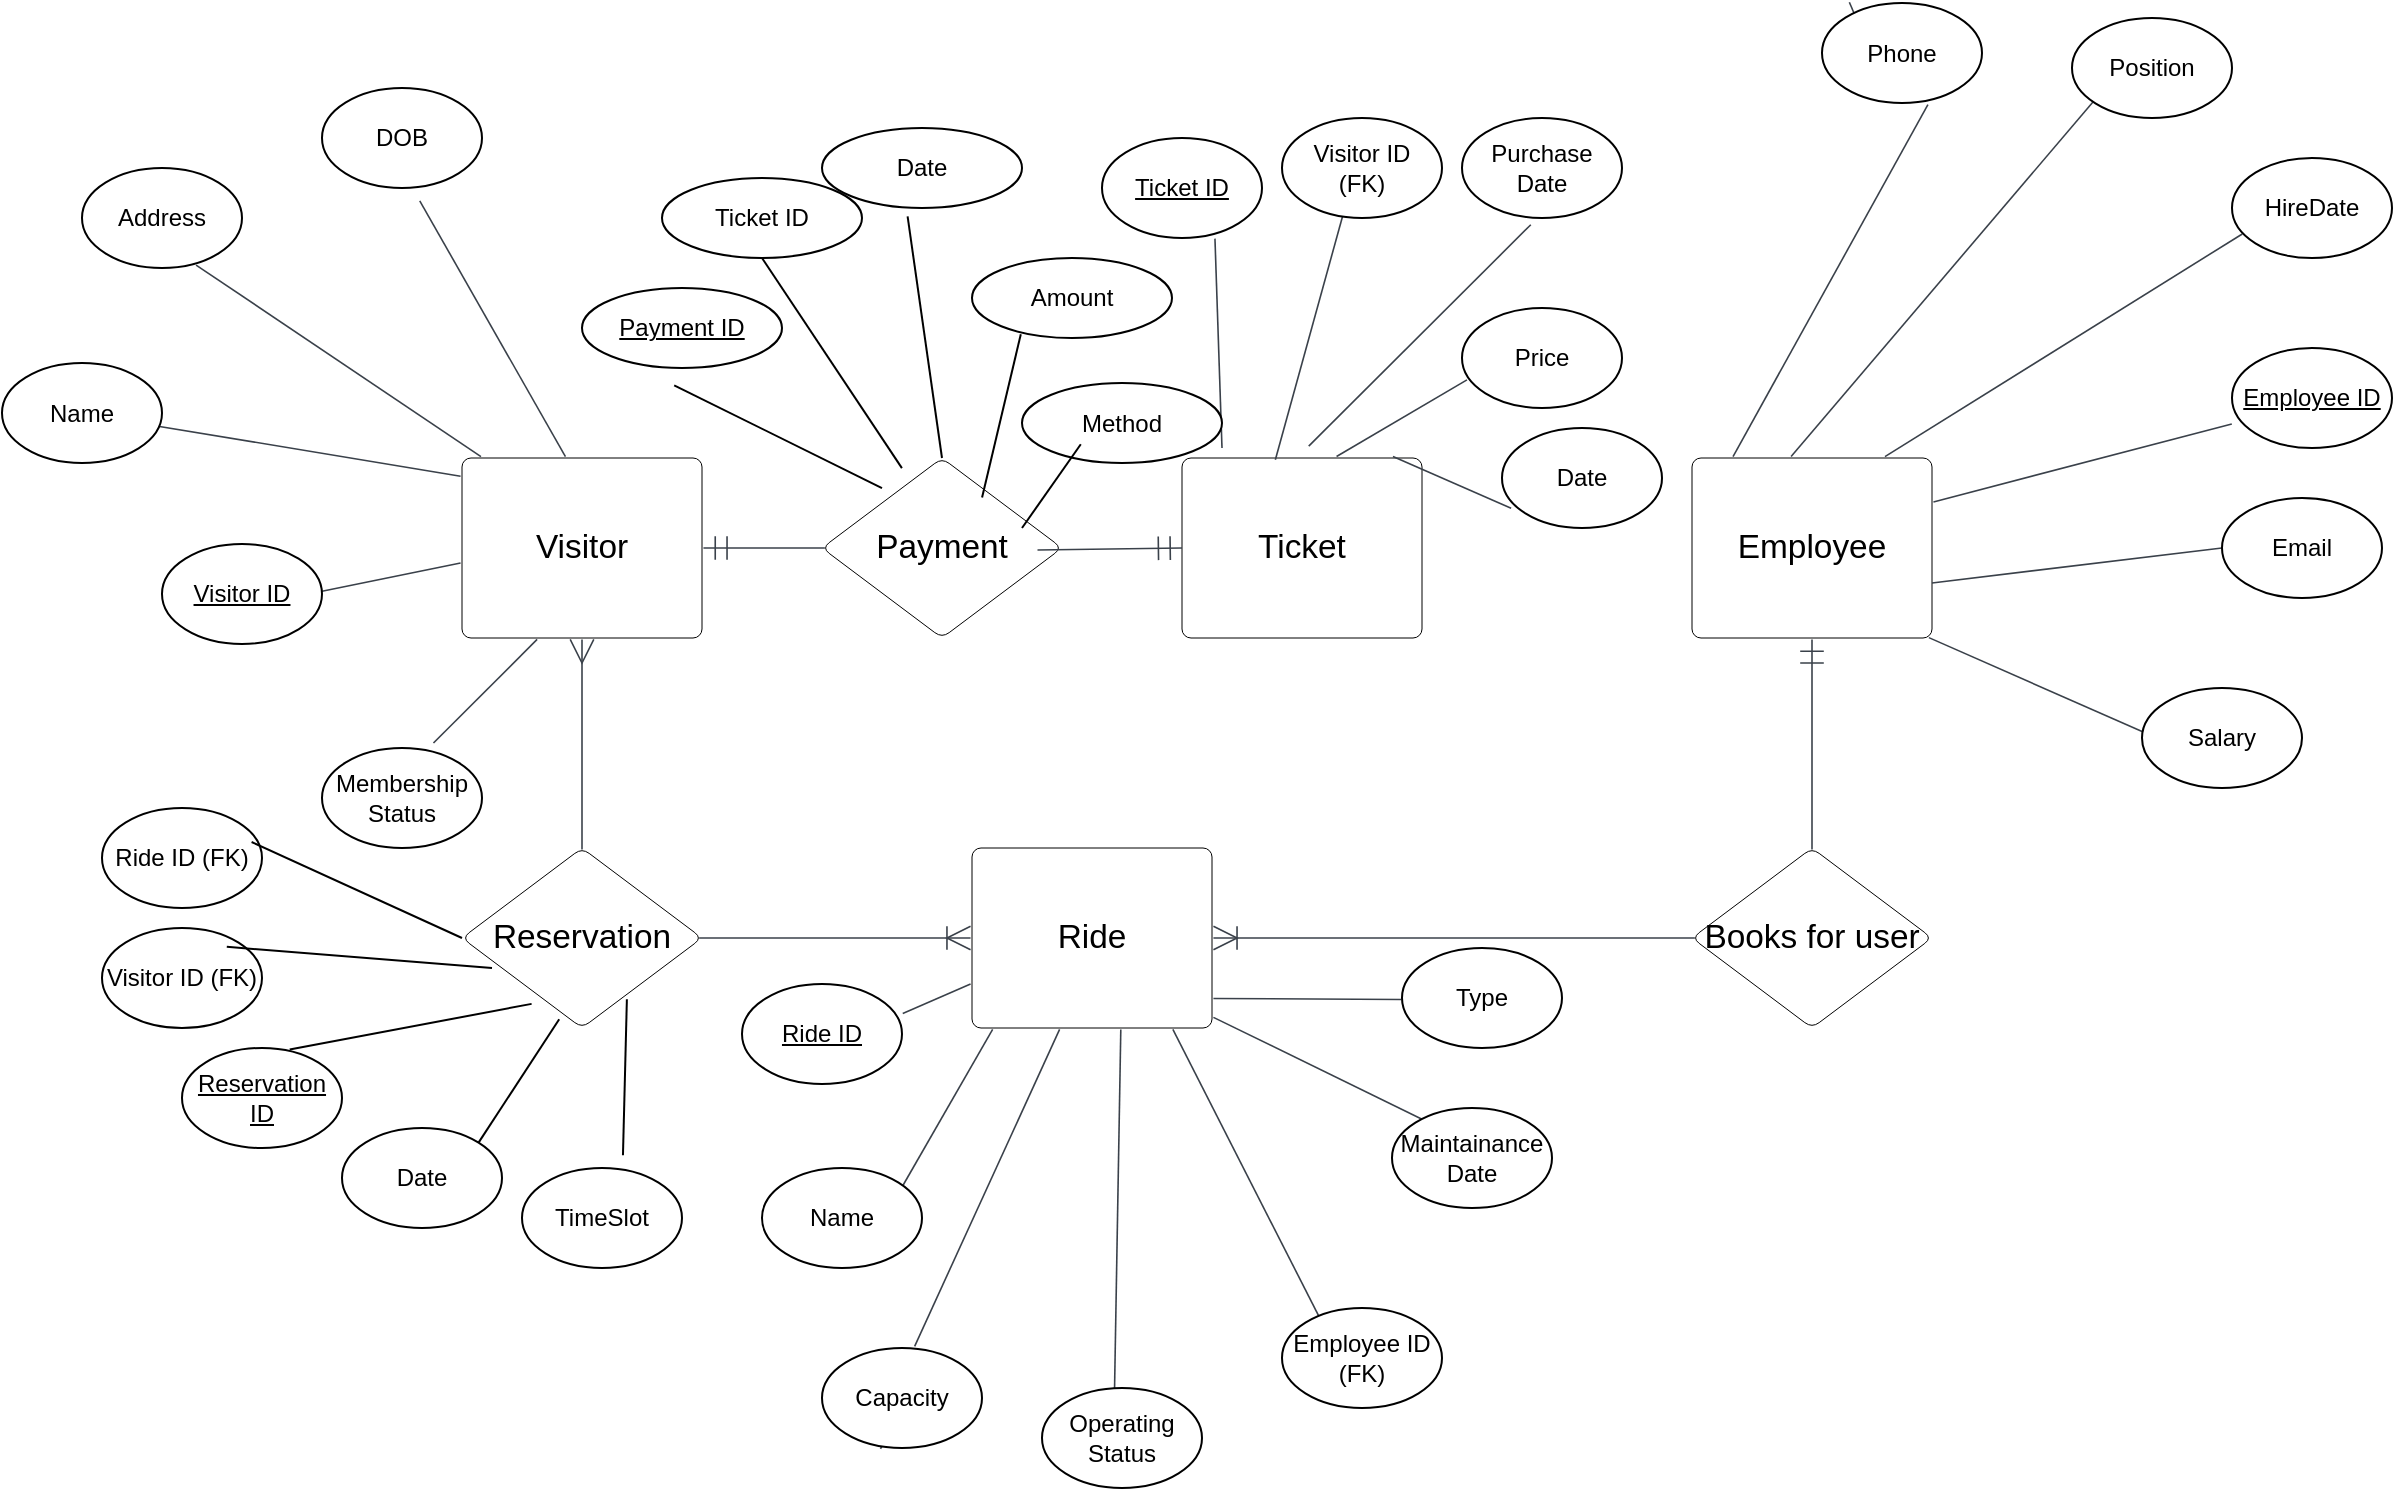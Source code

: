 <mxfile version="24.8.6">
  <diagram id="R2lEEEUBdFMjLlhIrx00" name="Page-1">
    <mxGraphModel dx="2453" dy="1914" grid="1" gridSize="10" guides="1" tooltips="1" connect="1" arrows="1" fold="1" page="1" pageScale="1" pageWidth="850" pageHeight="1100" math="0" shadow="0" extFonts="Permanent Marker^https://fonts.googleapis.com/css?family=Permanent+Marker">
      <root>
        <mxCell id="0" />
        <mxCell id="1" parent="0" />
        <mxCell id="6GGqU3dXFJzHlxn0q5FV-1" value="Visitor" style="html=1;overflow=block;blockSpacing=1;whiteSpace=wrap;fontSize=16.7;spacing=9;rounded=1;absoluteArcSize=1;arcSize=9;strokeWidth=NaN;lucidId=Zr_rTB5Azi~z;" parent="1" vertex="1">
          <mxGeometry x="150" y="135" width="120" height="90" as="geometry" />
        </mxCell>
        <mxCell id="6GGqU3dXFJzHlxn0q5FV-2" value="Ride" style="html=1;overflow=block;blockSpacing=1;whiteSpace=wrap;fontSize=16.7;spacing=9;rounded=1;absoluteArcSize=1;arcSize=9;strokeWidth=NaN;lucidId=6r_rwAvRgRoT;" parent="1" vertex="1">
          <mxGeometry x="405" y="330" width="120" height="90" as="geometry" />
        </mxCell>
        <mxCell id="6GGqU3dXFJzHlxn0q5FV-3" value="Employee" style="html=1;overflow=block;blockSpacing=1;whiteSpace=wrap;fontSize=16.7;spacing=9;rounded=1;absoluteArcSize=1;arcSize=9;strokeWidth=NaN;lucidId=_r_r2S968uU6;" parent="1" vertex="1">
          <mxGeometry x="765" y="135" width="120" height="90" as="geometry" />
        </mxCell>
        <mxCell id="6GGqU3dXFJzHlxn0q5FV-4" value="Reservation" style="html=1;overflow=block;blockSpacing=1;whiteSpace=wrap;rhombus;fontSize=16.7;spacing=3.8;rounded=1;absoluteArcSize=1;arcSize=9;strokeWidth=NaN;lucidId=Pt_rqPvOIAIU;" parent="1" vertex="1">
          <mxGeometry x="150" y="330" width="120" height="90" as="geometry" />
        </mxCell>
        <mxCell id="6GGqU3dXFJzHlxn0q5FV-5" value="" style="html=1;jettySize=18;whiteSpace=wrap;fontSize=13;strokeColor=#3a414a;strokeOpacity=100;strokeWidth=0.8;rounded=0;startArrow=ERmany;startSize=10;endArrow=none;exitX=0.5;exitY=1.008;exitPerimeter=0;entryX=0.5;entryY=0.008;entryPerimeter=0;lucidId=au_rsS3ZmvYo;" parent="1" source="6GGqU3dXFJzHlxn0q5FV-1" target="6GGqU3dXFJzHlxn0q5FV-4" edge="1">
          <mxGeometry width="100" height="100" relative="1" as="geometry">
            <Array as="points" />
          </mxGeometry>
        </mxCell>
        <mxCell id="6GGqU3dXFJzHlxn0q5FV-6" value="" style="html=1;jettySize=18;whiteSpace=wrap;fontSize=13;strokeColor=#3a414a;strokeOpacity=100;strokeWidth=0.8;rounded=0;startArrow=none;endArrow=ERoneToMany;endSize=10;exitX=0.988;exitY=0.5;exitPerimeter=0;entryX=-0.006;entryY=0.5;entryPerimeter=0;lucidId=Iu_rzW2fcO6C;" parent="1" source="6GGqU3dXFJzHlxn0q5FV-4" target="6GGqU3dXFJzHlxn0q5FV-2" edge="1">
          <mxGeometry width="100" height="100" relative="1" as="geometry">
            <Array as="points" />
          </mxGeometry>
        </mxCell>
        <mxCell id="6GGqU3dXFJzHlxn0q5FV-7" value="Ticket" style="html=1;overflow=block;blockSpacing=1;whiteSpace=wrap;fontSize=16.7;spacing=9;rounded=1;absoluteArcSize=1;arcSize=9;strokeWidth=NaN;lucidId=ov_rcAP~.GM6;" parent="1" vertex="1">
          <mxGeometry x="510" y="135" width="120" height="90" as="geometry" />
        </mxCell>
        <mxCell id="6GGqU3dXFJzHlxn0q5FV-8" value="Books for user" style="html=1;overflow=block;blockSpacing=1;whiteSpace=wrap;rhombus;fontSize=16.7;spacing=3.8;rounded=1;absoluteArcSize=1;arcSize=9;strokeWidth=NaN;lucidId=Az_rjL_np_06;" parent="1" vertex="1">
          <mxGeometry x="765" y="330" width="120" height="90" as="geometry" />
        </mxCell>
        <mxCell id="6GGqU3dXFJzHlxn0q5FV-9" value="Payment" style="html=1;overflow=block;blockSpacing=1;whiteSpace=wrap;rhombus;fontSize=16.7;spacing=3.8;rounded=1;absoluteArcSize=1;arcSize=9;strokeWidth=NaN;lucidId=BA_rFuHLmcku;" parent="1" vertex="1">
          <mxGeometry x="330" y="135" width="120" height="90" as="geometry" />
        </mxCell>
        <mxCell id="6GGqU3dXFJzHlxn0q5FV-10" value="" style="html=1;jettySize=18;whiteSpace=wrap;fontSize=13;strokeColor=#3a414a;strokeOpacity=100;strokeWidth=0.8;rounded=0;startArrow=ERmandOne;startSize=10;endArrow=none;exitX=1.006;exitY=0.5;exitPerimeter=0;entryX=0.012;entryY=0.5;entryPerimeter=0;lucidId=2A_rgJnYC._k;" parent="1" source="6GGqU3dXFJzHlxn0q5FV-1" target="6GGqU3dXFJzHlxn0q5FV-9" edge="1">
          <mxGeometry width="100" height="100" relative="1" as="geometry">
            <Array as="points" />
          </mxGeometry>
        </mxCell>
        <mxCell id="6GGqU3dXFJzHlxn0q5FV-12" value="" style="html=1;jettySize=18;whiteSpace=wrap;fontSize=13;strokeColor=#3a414a;strokeOpacity=100;strokeWidth=0.8;rounded=0;startArrow=ERmandOne;startSize=10;endArrow=none;exitX=0.5;exitY=1.008;exitPerimeter=0;entryX=0.5;entryY=0.008;entryPerimeter=0;lucidId=PC_r-J0fqlNd;" parent="1" source="6GGqU3dXFJzHlxn0q5FV-3" target="6GGqU3dXFJzHlxn0q5FV-8" edge="1">
          <mxGeometry width="100" height="100" relative="1" as="geometry">
            <Array as="points" />
          </mxGeometry>
        </mxCell>
        <mxCell id="6GGqU3dXFJzHlxn0q5FV-13" value="" style="html=1;jettySize=18;whiteSpace=wrap;fontSize=13;strokeColor=#3a414a;strokeOpacity=100;strokeWidth=0.8;rounded=0;startArrow=none;endArrow=ERoneToMany;endSize=10;exitX=0.012;exitY=0.5;exitPerimeter=0;entryX=1.006;entryY=0.5;entryPerimeter=0;lucidId=1C_r2BvHXzxq;" parent="1" source="6GGqU3dXFJzHlxn0q5FV-8" target="6GGqU3dXFJzHlxn0q5FV-2" edge="1">
          <mxGeometry width="100" height="100" relative="1" as="geometry">
            <Array as="points" />
          </mxGeometry>
        </mxCell>
        <mxCell id="6GGqU3dXFJzHlxn0q5FV-17" value="" style="html=1;jettySize=18;whiteSpace=wrap;fontSize=13;strokeColor=#3a414a;strokeOpacity=100;strokeWidth=0.8;rounded=0;startArrow=none;endArrow=none;exitX=0.079;exitY=-0.008;exitPerimeter=0;entryX=0.745;entryY=1.017;entryPerimeter=0;lucidId=3d.rb.IFeP5R;" parent="1" source="6GGqU3dXFJzHlxn0q5FV-1" edge="1">
          <mxGeometry width="100" height="100" relative="1" as="geometry">
            <Array as="points" />
            <mxPoint x="17.05" y="38.52" as="targetPoint" />
          </mxGeometry>
        </mxCell>
        <mxCell id="6GGqU3dXFJzHlxn0q5FV-19" value="" style="html=1;jettySize=18;whiteSpace=wrap;fontSize=13;strokeColor=#3a414a;strokeOpacity=100;strokeWidth=0.8;rounded=0;startArrow=none;endArrow=none;exitX=0.313;exitY=1.008;exitPerimeter=0;entryX=1.007;entryY=0.5;entryPerimeter=0;lucidId=Td.rS0GKDDkL;" parent="1" source="6GGqU3dXFJzHlxn0q5FV-1" edge="1">
          <mxGeometry width="100" height="100" relative="1" as="geometry">
            <Array as="points" />
            <mxPoint x="135.735" y="277.5" as="targetPoint" />
          </mxGeometry>
        </mxCell>
        <mxCell id="6GGqU3dXFJzHlxn0q5FV-20" value="" style="html=1;jettySize=18;whiteSpace=wrap;fontSize=13;strokeColor=#3a414a;strokeOpacity=100;strokeWidth=0.8;rounded=0;startArrow=none;endArrow=none;exitX=-0.006;exitY=0.583;exitPerimeter=0;entryX=1.007;entryY=0.5;entryPerimeter=0;lucidId=Xd.rJAeY6mkp;" parent="1" source="6GGqU3dXFJzHlxn0q5FV-1" edge="1">
          <mxGeometry width="100" height="100" relative="1" as="geometry">
            <Array as="points" />
            <mxPoint x="75.735" y="202.5" as="targetPoint" />
          </mxGeometry>
        </mxCell>
        <mxCell id="6GGqU3dXFJzHlxn0q5FV-21" value="" style="html=1;jettySize=18;whiteSpace=wrap;fontSize=13;strokeColor=#3a414a;strokeOpacity=100;strokeWidth=0.8;rounded=0;startArrow=none;endArrow=none;exitX=-0.006;exitY=0.101;exitPerimeter=0;lucidId=Zd.rgOMLWjml;entryX=0.956;entryY=0.627;entryDx=0;entryDy=0;entryPerimeter=0;" parent="1" source="6GGqU3dXFJzHlxn0q5FV-1" target="6GGqU3dXFJzHlxn0q5FV-63" edge="1">
          <mxGeometry width="100" height="100" relative="1" as="geometry">
            <Array as="points" />
            <mxPoint x="50" y="130" as="targetPoint" />
          </mxGeometry>
        </mxCell>
        <mxCell id="6GGqU3dXFJzHlxn0q5FV-22" value="" style="html=1;jettySize=18;whiteSpace=wrap;fontSize=13;strokeColor=#3a414a;strokeOpacity=100;strokeWidth=0.8;rounded=0;startArrow=none;endArrow=none;exitX=0.431;exitY=-0.008;exitPerimeter=0;entryX=0.611;entryY=1.129;entryPerimeter=0;lucidId=8d.rYF87XyQ6;entryDx=0;entryDy=0;" parent="1" source="6GGqU3dXFJzHlxn0q5FV-1" target="6GGqU3dXFJzHlxn0q5FV-66" edge="1">
          <mxGeometry width="100" height="100" relative="1" as="geometry">
            <Array as="points" />
            <mxPoint x="172.5" y="0.765" as="targetPoint" />
          </mxGeometry>
        </mxCell>
        <mxCell id="6GGqU3dXFJzHlxn0q5FV-30" value="" style="html=1;jettySize=18;whiteSpace=wrap;fontSize=13;strokeColor=#3a414a;strokeOpacity=100;strokeWidth=0.8;rounded=0;startArrow=none;endArrow=none;exitX=0.171;exitY=-0.008;exitPerimeter=0;entryX=0.662;entryY=1.017;entryPerimeter=0;lucidId=Kj.rZjBry1yk;" parent="1" source="6GGqU3dXFJzHlxn0q5FV-76" edge="1">
          <mxGeometry width="100" height="100" relative="1" as="geometry">
            <Array as="points" />
            <mxPoint x="864.51" y="-44.235" as="targetPoint" />
          </mxGeometry>
        </mxCell>
        <mxCell id="6GGqU3dXFJzHlxn0q5FV-31" value="" style="html=1;jettySize=18;whiteSpace=wrap;fontSize=13;strokeColor=#3a414a;strokeOpacity=100;strokeWidth=0.8;rounded=0;startArrow=none;endArrow=none;exitX=0.413;exitY=-0.008;exitPerimeter=0;entryX=0.348;entryY=1.017;entryPerimeter=0;lucidId=Oj.rBlYwO9wo;" parent="1" source="6GGqU3dXFJzHlxn0q5FV-3" edge="1">
          <mxGeometry width="100" height="100" relative="1" as="geometry">
            <Array as="points" />
            <mxPoint x="966.54" y="-44.235" as="targetPoint" />
          </mxGeometry>
        </mxCell>
        <mxCell id="6GGqU3dXFJzHlxn0q5FV-32" value="" style="html=1;jettySize=18;whiteSpace=wrap;fontSize=13;strokeColor=#3a414a;strokeOpacity=100;strokeWidth=0.8;rounded=0;startArrow=none;endArrow=none;exitX=0.804;exitY=-0.008;exitPerimeter=0;entryX=0.049;entryY=0.844;entryPerimeter=0;lucidId=Sj.rLTae_nkm;" parent="1" source="6GGqU3dXFJzHlxn0q5FV-3" edge="1">
          <mxGeometry width="100" height="100" relative="1" as="geometry">
            <Array as="points" />
            <mxPoint x="1040.145" y="22.98" as="targetPoint" />
          </mxGeometry>
        </mxCell>
        <mxCell id="6GGqU3dXFJzHlxn0q5FV-33" value="" style="html=1;jettySize=18;whiteSpace=wrap;fontSize=13;strokeColor=#3a414a;strokeOpacity=100;strokeWidth=0.8;rounded=0;startArrow=none;endArrow=none;exitX=1.006;exitY=0.244;exitPerimeter=0;entryX=-0.001;entryY=0.622;entryPerimeter=0;lucidId=Vj.rh4uH3pD4;" parent="1" source="6GGqU3dXFJzHlxn0q5FV-3" edge="1">
          <mxGeometry width="100" height="100" relative="1" as="geometry">
            <Array as="points" />
            <mxPoint x="1034.895" y="117.99" as="targetPoint" />
          </mxGeometry>
        </mxCell>
        <mxCell id="6GGqU3dXFJzHlxn0q5FV-34" value="" style="html=1;jettySize=18;whiteSpace=wrap;fontSize=13;strokeColor=#3a414a;strokeOpacity=100;strokeWidth=0.8;rounded=0;startArrow=none;endArrow=none;exitX=1.006;exitY=0.722;exitPerimeter=0;lucidId=Xj.rJ142YyXN;entryX=0;entryY=0.5;entryDx=0;entryDy=0;" parent="1" target="6GGqU3dXFJzHlxn0q5FV-78" edge="1">
          <mxGeometry width="100" height="100" relative="1" as="geometry">
            <Array as="points" />
            <mxPoint x="885.0" y="197.48" as="sourcePoint" />
            <mxPoint x="990" y="180" as="targetPoint" />
          </mxGeometry>
        </mxCell>
        <mxCell id="6GGqU3dXFJzHlxn0q5FV-35" value="" style="html=1;jettySize=18;whiteSpace=wrap;fontSize=13;strokeColor=#3a414a;strokeOpacity=100;strokeWidth=0.8;rounded=0;startArrow=none;endArrow=none;exitX=0.987;exitY=0.998;exitPerimeter=0;entryX=0.014;entryY=0.719;entryPerimeter=0;lucidId=2j.rVDoQFGyy;" parent="1" source="6GGqU3dXFJzHlxn0q5FV-3" edge="1">
          <mxGeometry width="100" height="100" relative="1" as="geometry">
            <Array as="points" />
            <mxPoint x="991.47" y="272.355" as="targetPoint" />
          </mxGeometry>
        </mxCell>
        <mxCell id="6GGqU3dXFJzHlxn0q5FV-43" value="" style="html=1;jettySize=18;whiteSpace=wrap;fontSize=13;strokeColor=#3a414a;strokeOpacity=100;strokeWidth=0.8;rounded=0;startArrow=none;endArrow=none;exitX=0.956;exitY=0.172;exitPerimeter=0;entryX=-0.006;entryY=0.756;entryPerimeter=0;lucidId=OpesFKX2nqLC;" parent="1" target="6GGqU3dXFJzHlxn0q5FV-2" edge="1">
          <mxGeometry width="100" height="100" relative="1" as="geometry">
            <Array as="points" />
            <mxPoint x="370.38" y="412.74" as="sourcePoint" />
          </mxGeometry>
        </mxCell>
        <mxCell id="6GGqU3dXFJzHlxn0q5FV-44" value="" style="html=1;jettySize=18;whiteSpace=wrap;fontSize=13;strokeColor=#3a414a;strokeOpacity=100;strokeWidth=0.8;rounded=0;startArrow=none;endArrow=none;exitX=0.943;exitY=0.139;exitPerimeter=0;entryX=0.086;entryY=1.008;entryPerimeter=0;lucidId=QpesnPu2Jt6X;" parent="1" target="6GGqU3dXFJzHlxn0q5FV-2" edge="1">
          <mxGeometry width="100" height="100" relative="1" as="geometry">
            <Array as="points" />
            <mxPoint x="369.015" y="501.255" as="sourcePoint" />
          </mxGeometry>
        </mxCell>
        <mxCell id="6GGqU3dXFJzHlxn0q5FV-45" value="" style="html=1;jettySize=18;whiteSpace=wrap;fontSize=13;strokeColor=#3a414a;strokeOpacity=100;strokeWidth=0.8;rounded=0;startArrow=none;endArrow=none;exitX=0.579;exitY=-0.017;exitPerimeter=0;entryX=0.365;entryY=1.008;entryPerimeter=0;lucidId=SpesX_Prp8nI;" parent="1" source="6GGqU3dXFJzHlxn0q5FV-87" target="6GGqU3dXFJzHlxn0q5FV-2" edge="1">
          <mxGeometry width="100" height="100" relative="1" as="geometry">
            <Array as="points" />
            <mxPoint x="390.795" y="584.235" as="sourcePoint" />
          </mxGeometry>
        </mxCell>
        <mxCell id="6GGqU3dXFJzHlxn0q5FV-46" value="" style="html=1;jettySize=18;whiteSpace=wrap;fontSize=13;strokeColor=#3a414a;strokeOpacity=100;strokeWidth=0.8;rounded=0;startArrow=none;endArrow=none;exitX=0.344;exitY=-0.017;exitPerimeter=0;entryX=0.62;entryY=1.008;entryPerimeter=0;lucidId=UpesRqcmI.~g;" parent="1" target="6GGqU3dXFJzHlxn0q5FV-2" edge="1">
          <mxGeometry width="100" height="100" relative="1" as="geometry">
            <Array as="points" />
            <mxPoint x="476.12" y="609.235" as="sourcePoint" />
          </mxGeometry>
        </mxCell>
        <mxCell id="6GGqU3dXFJzHlxn0q5FV-47" value="" style="html=1;jettySize=18;whiteSpace=wrap;fontSize=13;strokeColor=#3a414a;strokeOpacity=100;strokeWidth=0.8;rounded=0;startArrow=none;endArrow=none;exitX=0.08;exitY=0.09;exitPerimeter=0;entryX=0.837;entryY=1.008;entryPerimeter=0;lucidId=Xpes6Rjw6Y99;" parent="1" target="6GGqU3dXFJzHlxn0q5FV-2" edge="1">
          <mxGeometry width="100" height="100" relative="1" as="geometry">
            <Array as="points" />
            <mxPoint x="578.4" y="564.05" as="sourcePoint" />
          </mxGeometry>
        </mxCell>
        <mxCell id="6GGqU3dXFJzHlxn0q5FV-48" value="" style="html=1;jettySize=18;whiteSpace=wrap;fontSize=13;strokeColor=#3a414a;strokeOpacity=100;strokeWidth=0.8;rounded=0;startArrow=none;endArrow=none;exitX=0.143;exitY=0.013;exitPerimeter=0;entryX=1.006;entryY=0.941;entryPerimeter=0;lucidId=3pesB_bz0NtB;" parent="1" target="6GGqU3dXFJzHlxn0q5FV-2" edge="1">
          <mxGeometry width="100" height="100" relative="1" as="geometry">
            <Array as="points" />
            <mxPoint x="630.015" y="465.585" as="sourcePoint" />
          </mxGeometry>
        </mxCell>
        <mxCell id="6GGqU3dXFJzHlxn0q5FV-49" value="" style="html=1;jettySize=18;whiteSpace=wrap;fontSize=13;strokeColor=#3a414a;strokeOpacity=100;strokeWidth=0.8;rounded=0;startArrow=none;endArrow=none;exitX=0.044;exitY=0.172;exitPerimeter=0;entryX=1.006;entryY=0.836;entryPerimeter=0;lucidId=7pesh0nYnYtk;" parent="1" target="6GGqU3dXFJzHlxn0q5FV-2" edge="1">
          <mxGeometry width="100" height="100" relative="1" as="geometry">
            <Array as="points" />
            <mxPoint x="619.62" y="405.74" as="sourcePoint" />
          </mxGeometry>
        </mxCell>
        <mxCell id="6GGqU3dXFJzHlxn0q5FV-55" value="" style="html=1;jettySize=18;whiteSpace=wrap;fontSize=13;strokeColor=#3a414a;strokeOpacity=100;strokeWidth=0.8;rounded=0;startArrow=none;endArrow=none;exitX=0.706;exitY=1.006;exitPerimeter=0;lucidId=vtessMMvxPXp;exitDx=0;exitDy=0;" parent="1" source="6GGqU3dXFJzHlxn0q5FV-72" edge="1">
          <mxGeometry width="100" height="100" relative="1" as="geometry">
            <Array as="points" />
            <mxPoint x="472.335" y="108.275" as="sourcePoint" />
            <mxPoint x="530" y="130" as="targetPoint" />
          </mxGeometry>
        </mxCell>
        <mxCell id="6GGqU3dXFJzHlxn0q5FV-56" value="" style="html=1;jettySize=18;whiteSpace=wrap;fontSize=13;strokeColor=#3a414a;strokeOpacity=100;strokeWidth=0.8;rounded=0;startArrow=none;endArrow=none;exitX=0.383;exitY=0.957;exitPerimeter=0;entryX=0.389;entryY=0.01;entryPerimeter=0;lucidId=xtesOf3gRHNg;exitDx=0;exitDy=0;entryDx=0;entryDy=0;" parent="1" source="6GGqU3dXFJzHlxn0q5FV-71" target="6GGqU3dXFJzHlxn0q5FV-7" edge="1">
          <mxGeometry width="100" height="100" relative="1" as="geometry">
            <Array as="points" />
            <mxPoint x="448.025" y="12.075" as="sourcePoint" />
          </mxGeometry>
        </mxCell>
        <mxCell id="6GGqU3dXFJzHlxn0q5FV-57" value="" style="html=1;jettySize=18;whiteSpace=wrap;fontSize=13;strokeColor=#3a414a;strokeOpacity=100;strokeWidth=0.8;rounded=0;startArrow=none;endArrow=none;exitX=0.43;exitY=1.067;exitPerimeter=0;entryX=0.528;entryY=-0.066;entryPerimeter=0;lucidId=AtesuIlal8r8;exitDx=0;exitDy=0;entryDx=0;entryDy=0;" parent="1" source="6GGqU3dXFJzHlxn0q5FV-69" target="6GGqU3dXFJzHlxn0q5FV-7" edge="1">
          <mxGeometry width="100" height="100" relative="1" as="geometry">
            <Array as="points" />
            <mxPoint x="519.675" y="-44.235" as="sourcePoint" />
          </mxGeometry>
        </mxCell>
        <mxCell id="6GGqU3dXFJzHlxn0q5FV-58" value="" style="html=1;jettySize=18;whiteSpace=wrap;fontSize=13;strokeColor=#3a414a;strokeOpacity=100;strokeWidth=0.8;rounded=0;startArrow=none;endArrow=none;exitX=0.031;exitY=0.719;exitPerimeter=0;entryX=0.644;entryY=-0.008;entryPerimeter=0;lucidId=Cteszx8gERna;exitDx=0;exitDy=0;" parent="1" source="6GGqU3dXFJzHlxn0q5FV-70" target="6GGqU3dXFJzHlxn0q5FV-7" edge="1">
          <mxGeometry width="100" height="100" relative="1" as="geometry">
            <Array as="points" />
            <mxPoint x="660.645" y="-15.36" as="sourcePoint" />
          </mxGeometry>
        </mxCell>
        <mxCell id="6GGqU3dXFJzHlxn0q5FV-59" value="" style="html=1;jettySize=18;whiteSpace=wrap;fontSize=13;strokeColor=#3a414a;strokeOpacity=100;strokeWidth=0.8;rounded=0;startArrow=none;endArrow=none;entryX=0.879;entryY=-0.008;entryPerimeter=0;lucidId=IteskSL_GSCM;exitX=0.057;exitY=0.802;exitDx=0;exitDy=0;exitPerimeter=0;" parent="1" source="6GGqU3dXFJzHlxn0q5FV-68" target="6GGqU3dXFJzHlxn0q5FV-7" edge="1">
          <mxGeometry width="100" height="100" relative="1" as="geometry">
            <Array as="points" />
            <mxPoint x="680" y="100" as="sourcePoint" />
          </mxGeometry>
        </mxCell>
        <mxCell id="6GGqU3dXFJzHlxn0q5FV-63" value="Name" style="ellipse;whiteSpace=wrap;html=1;" parent="1" vertex="1">
          <mxGeometry x="-80" y="87.5" width="80" height="50" as="geometry" />
        </mxCell>
        <mxCell id="6GGqU3dXFJzHlxn0q5FV-64" value="Maintainance&lt;br&gt;Date" style="ellipse;whiteSpace=wrap;html=1;" parent="1" vertex="1">
          <mxGeometry x="615" y="460" width="80" height="50" as="geometry" />
        </mxCell>
        <mxCell id="6GGqU3dXFJzHlxn0q5FV-65" value="&lt;u&gt;Visitor ID&lt;/u&gt;" style="ellipse;whiteSpace=wrap;html=1;" parent="1" vertex="1">
          <mxGeometry y="178" width="80" height="50" as="geometry" />
        </mxCell>
        <mxCell id="6GGqU3dXFJzHlxn0q5FV-66" value="DOB" style="ellipse;whiteSpace=wrap;html=1;" parent="1" vertex="1">
          <mxGeometry x="80" y="-50" width="80" height="50" as="geometry" />
        </mxCell>
        <mxCell id="6GGqU3dXFJzHlxn0q5FV-67" value="Address" style="ellipse;whiteSpace=wrap;html=1;" parent="1" vertex="1">
          <mxGeometry x="-40" y="-10" width="80" height="50" as="geometry" />
        </mxCell>
        <mxCell id="6GGqU3dXFJzHlxn0q5FV-68" value="Date" style="ellipse;whiteSpace=wrap;html=1;" parent="1" vertex="1">
          <mxGeometry x="670" y="120" width="80" height="50" as="geometry" />
        </mxCell>
        <mxCell id="6GGqU3dXFJzHlxn0q5FV-70" value="Price" style="ellipse;whiteSpace=wrap;html=1;" parent="1" vertex="1">
          <mxGeometry x="650" y="60" width="80" height="50" as="geometry" />
        </mxCell>
        <mxCell id="6GGqU3dXFJzHlxn0q5FV-71" value="Visitor ID&lt;br&gt;(FK)" style="ellipse;whiteSpace=wrap;html=1;" parent="1" vertex="1">
          <mxGeometry x="560" y="-35" width="80" height="50" as="geometry" />
        </mxCell>
        <mxCell id="6GGqU3dXFJzHlxn0q5FV-72" value="&lt;u&gt;Ticket ID&lt;/u&gt;" style="ellipse;whiteSpace=wrap;html=1;" parent="1" vertex="1">
          <mxGeometry x="470" y="-25" width="80" height="50" as="geometry" />
        </mxCell>
        <mxCell id="6GGqU3dXFJzHlxn0q5FV-69" value="Purchase&lt;br&gt;Date" style="ellipse;whiteSpace=wrap;html=1;" parent="1" vertex="1">
          <mxGeometry x="650" y="-35" width="80" height="50" as="geometry" />
        </mxCell>
        <mxCell id="6GGqU3dXFJzHlxn0q5FV-75" value="Position" style="ellipse;whiteSpace=wrap;html=1;" parent="1" vertex="1">
          <mxGeometry x="955" y="-85" width="80" height="50" as="geometry" />
        </mxCell>
        <mxCell id="6GGqU3dXFJzHlxn0q5FV-77" value="" style="html=1;jettySize=18;whiteSpace=wrap;fontSize=13;strokeColor=#3a414a;strokeOpacity=100;strokeWidth=0.8;rounded=0;startArrow=none;endArrow=none;exitX=0.171;exitY=-0.008;exitPerimeter=0;entryX=0.662;entryY=1.017;entryPerimeter=0;lucidId=Kj.rZjBry1yk;" parent="1" source="6GGqU3dXFJzHlxn0q5FV-3" target="6GGqU3dXFJzHlxn0q5FV-76" edge="1">
          <mxGeometry width="100" height="100" relative="1" as="geometry">
            <Array as="points" />
            <mxPoint x="786" y="134" as="sourcePoint" />
            <mxPoint x="864.51" y="-44.235" as="targetPoint" />
          </mxGeometry>
        </mxCell>
        <mxCell id="6GGqU3dXFJzHlxn0q5FV-76" value="Phone" style="ellipse;whiteSpace=wrap;html=1;" parent="1" vertex="1">
          <mxGeometry x="830" y="-92.5" width="80" height="50" as="geometry" />
        </mxCell>
        <mxCell id="6GGqU3dXFJzHlxn0q5FV-78" value="Email" style="ellipse;whiteSpace=wrap;html=1;" parent="1" vertex="1">
          <mxGeometry x="1030" y="155" width="80" height="50" as="geometry" />
        </mxCell>
        <mxCell id="6GGqU3dXFJzHlxn0q5FV-79" value="&lt;u&gt;Employee ID&lt;/u&gt;" style="ellipse;whiteSpace=wrap;html=1;" parent="1" vertex="1">
          <mxGeometry x="1035" y="80" width="80" height="50" as="geometry" />
        </mxCell>
        <mxCell id="6GGqU3dXFJzHlxn0q5FV-80" value="HireDate" style="ellipse;whiteSpace=wrap;html=1;" parent="1" vertex="1">
          <mxGeometry x="1035" y="-15" width="80" height="50" as="geometry" />
        </mxCell>
        <mxCell id="6GGqU3dXFJzHlxn0q5FV-84" value="Salary" style="ellipse;whiteSpace=wrap;html=1;" parent="1" vertex="1">
          <mxGeometry x="990" y="250" width="80" height="50" as="geometry" />
        </mxCell>
        <mxCell id="6GGqU3dXFJzHlxn0q5FV-85" value="Employee ID&lt;br&gt;(FK)" style="ellipse;whiteSpace=wrap;html=1;" parent="1" vertex="1">
          <mxGeometry x="560" y="560" width="80" height="50" as="geometry" />
        </mxCell>
        <mxCell id="6GGqU3dXFJzHlxn0q5FV-86" value="Operating&lt;br&gt;Status" style="ellipse;whiteSpace=wrap;html=1;" parent="1" vertex="1">
          <mxGeometry x="440" y="600" width="80" height="50" as="geometry" />
        </mxCell>
        <mxCell id="6GGqU3dXFJzHlxn0q5FV-88" value="Name" style="ellipse;whiteSpace=wrap;html=1;" parent="1" vertex="1">
          <mxGeometry x="300" y="490" width="80" height="50" as="geometry" />
        </mxCell>
        <mxCell id="6GGqU3dXFJzHlxn0q5FV-89" value="&lt;u&gt;Ride ID&lt;/u&gt;" style="ellipse;whiteSpace=wrap;html=1;" parent="1" vertex="1">
          <mxGeometry x="290" y="398" width="80" height="50" as="geometry" />
        </mxCell>
        <mxCell id="6GGqU3dXFJzHlxn0q5FV-90" value="" style="html=1;jettySize=18;whiteSpace=wrap;fontSize=13;strokeColor=#3a414a;strokeOpacity=100;strokeWidth=0.8;rounded=0;startArrow=none;endArrow=none;exitX=0.579;exitY=-0.017;exitPerimeter=0;entryX=0.365;entryY=1.008;entryPerimeter=0;lucidId=SpesX_Prp8nI;" parent="1" target="6GGqU3dXFJzHlxn0q5FV-87" edge="1">
          <mxGeometry width="100" height="100" relative="1" as="geometry">
            <Array as="points" />
            <mxPoint x="390.795" y="584.235" as="sourcePoint" />
            <mxPoint x="449" y="421" as="targetPoint" />
          </mxGeometry>
        </mxCell>
        <mxCell id="6GGqU3dXFJzHlxn0q5FV-87" value="Capacity" style="ellipse;whiteSpace=wrap;html=1;" parent="1" vertex="1">
          <mxGeometry x="330" y="580" width="80" height="50" as="geometry" />
        </mxCell>
        <mxCell id="6GGqU3dXFJzHlxn0q5FV-91" value="Membership&lt;br&gt;Status" style="ellipse;whiteSpace=wrap;html=1;" parent="1" vertex="1">
          <mxGeometry x="80" y="280" width="80" height="50" as="geometry" />
        </mxCell>
        <mxCell id="6GGqU3dXFJzHlxn0q5FV-92" value="Type" style="ellipse;whiteSpace=wrap;html=1;" parent="1" vertex="1">
          <mxGeometry x="620" y="380" width="80" height="50" as="geometry" />
        </mxCell>
        <mxCell id="6GGqU3dXFJzHlxn0q5FV-96" value="&lt;u&gt;Reservation ID&lt;/u&gt;" style="ellipse;whiteSpace=wrap;html=1;" parent="1" vertex="1">
          <mxGeometry x="10" y="430" width="80" height="50" as="geometry" />
        </mxCell>
        <mxCell id="6GGqU3dXFJzHlxn0q5FV-97" value="Ride ID (FK)" style="ellipse;whiteSpace=wrap;html=1;" parent="1" vertex="1">
          <mxGeometry x="-30" y="310" width="80" height="50" as="geometry" />
        </mxCell>
        <mxCell id="6GGqU3dXFJzHlxn0q5FV-98" value="Visitor ID (FK)" style="ellipse;whiteSpace=wrap;html=1;" parent="1" vertex="1">
          <mxGeometry x="-30" y="370" width="80" height="50" as="geometry" />
        </mxCell>
        <mxCell id="6GGqU3dXFJzHlxn0q5FV-99" value="" style="endArrow=none;html=1;rounded=0;exitX=0.78;exitY=0.188;exitDx=0;exitDy=0;exitPerimeter=0;" parent="1" source="6GGqU3dXFJzHlxn0q5FV-98" edge="1">
          <mxGeometry width="50" height="50" relative="1" as="geometry">
            <mxPoint x="115" y="440" as="sourcePoint" />
            <mxPoint x="165" y="390" as="targetPoint" />
          </mxGeometry>
        </mxCell>
        <mxCell id="6GGqU3dXFJzHlxn0q5FV-100" value="" style="endArrow=none;html=1;rounded=0;entryX=0;entryY=0.5;entryDx=0;entryDy=0;exitX=0.935;exitY=0.34;exitDx=0;exitDy=0;exitPerimeter=0;" parent="1" source="6GGqU3dXFJzHlxn0q5FV-97" target="6GGqU3dXFJzHlxn0q5FV-4" edge="1">
          <mxGeometry width="50" height="50" relative="1" as="geometry">
            <mxPoint x="60" y="448" as="sourcePoint" />
            <mxPoint x="110" y="398" as="targetPoint" />
          </mxGeometry>
        </mxCell>
        <mxCell id="6GGqU3dXFJzHlxn0q5FV-101" value="" style="endArrow=none;html=1;rounded=0;exitX=0.673;exitY=0.016;exitDx=0;exitDy=0;exitPerimeter=0;entryX=0.29;entryY=0.866;entryDx=0;entryDy=0;entryPerimeter=0;" parent="1" source="6GGqU3dXFJzHlxn0q5FV-96" target="6GGqU3dXFJzHlxn0q5FV-4" edge="1">
          <mxGeometry width="50" height="50" relative="1" as="geometry">
            <mxPoint x="190" y="470" as="sourcePoint" />
            <mxPoint x="240" y="420" as="targetPoint" />
          </mxGeometry>
        </mxCell>
        <mxCell id="6GGqU3dXFJzHlxn0q5FV-102" value="TimeSlot" style="ellipse;whiteSpace=wrap;html=1;" parent="1" vertex="1">
          <mxGeometry x="180" y="490" width="80" height="50" as="geometry" />
        </mxCell>
        <mxCell id="6GGqU3dXFJzHlxn0q5FV-103" value="Date" style="ellipse;whiteSpace=wrap;html=1;" parent="1" vertex="1">
          <mxGeometry x="90" y="470" width="80" height="50" as="geometry" />
        </mxCell>
        <mxCell id="6GGqU3dXFJzHlxn0q5FV-104" value="" style="endArrow=none;html=1;rounded=0;entryX=0.405;entryY=0.951;entryDx=0;entryDy=0;entryPerimeter=0;exitX=1;exitY=0;exitDx=0;exitDy=0;" parent="1" source="6GGqU3dXFJzHlxn0q5FV-103" target="6GGqU3dXFJzHlxn0q5FV-4" edge="1">
          <mxGeometry width="50" height="50" relative="1" as="geometry">
            <mxPoint x="190" y="470" as="sourcePoint" />
            <mxPoint x="240" y="420" as="targetPoint" />
          </mxGeometry>
        </mxCell>
        <mxCell id="6GGqU3dXFJzHlxn0q5FV-105" value="" style="endArrow=none;html=1;rounded=0;entryX=0.687;entryY=0.84;entryDx=0;entryDy=0;entryPerimeter=0;exitX=0.631;exitY=-0.127;exitDx=0;exitDy=0;exitPerimeter=0;" parent="1" source="6GGqU3dXFJzHlxn0q5FV-102" target="6GGqU3dXFJzHlxn0q5FV-4" edge="1">
          <mxGeometry width="50" height="50" relative="1" as="geometry">
            <mxPoint x="190" y="470" as="sourcePoint" />
            <mxPoint x="240" y="420" as="targetPoint" />
          </mxGeometry>
        </mxCell>
        <mxCell id="B54ti6vC73t4gCVvyRuW-1" value="Method" style="ellipse;whiteSpace=wrap;html=1;align=center;" parent="1" vertex="1">
          <mxGeometry x="430" y="97.5" width="100" height="40" as="geometry" />
        </mxCell>
        <mxCell id="B54ti6vC73t4gCVvyRuW-2" value="Date" style="ellipse;whiteSpace=wrap;html=1;align=center;" parent="1" vertex="1">
          <mxGeometry x="330" y="-30" width="100" height="40" as="geometry" />
        </mxCell>
        <mxCell id="B54ti6vC73t4gCVvyRuW-3" value="Amount" style="ellipse;whiteSpace=wrap;html=1;align=center;" parent="1" vertex="1">
          <mxGeometry x="405" y="35" width="100" height="40" as="geometry" />
        </mxCell>
        <mxCell id="B54ti6vC73t4gCVvyRuW-4" value="Ticket ID" style="ellipse;whiteSpace=wrap;html=1;align=center;" parent="1" vertex="1">
          <mxGeometry x="250" y="-5" width="100" height="40" as="geometry" />
        </mxCell>
        <mxCell id="B54ti6vC73t4gCVvyRuW-5" value="&lt;u&gt;Payment ID&lt;/u&gt;" style="ellipse;whiteSpace=wrap;html=1;align=center;" parent="1" vertex="1">
          <mxGeometry x="210" y="50" width="100" height="40" as="geometry" />
        </mxCell>
        <mxCell id="B54ti6vC73t4gCVvyRuW-7" value="" style="endArrow=none;html=1;rounded=0;exitX=0.25;exitY=0.167;exitDx=0;exitDy=0;exitPerimeter=0;entryX=0.461;entryY=1.217;entryDx=0;entryDy=0;entryPerimeter=0;" parent="1" source="6GGqU3dXFJzHlxn0q5FV-9" target="B54ti6vC73t4gCVvyRuW-5" edge="1">
          <mxGeometry width="50" height="50" relative="1" as="geometry">
            <mxPoint x="430" y="100" as="sourcePoint" />
            <mxPoint x="480" y="50" as="targetPoint" />
          </mxGeometry>
        </mxCell>
        <mxCell id="B54ti6vC73t4gCVvyRuW-8" value="" style="endArrow=none;html=1;rounded=0;exitX=0.5;exitY=0;exitDx=0;exitDy=0;entryX=0.428;entryY=1.106;entryDx=0;entryDy=0;entryPerimeter=0;" parent="1" source="6GGqU3dXFJzHlxn0q5FV-9" target="B54ti6vC73t4gCVvyRuW-2" edge="1">
          <mxGeometry width="50" height="50" relative="1" as="geometry">
            <mxPoint x="430" y="100" as="sourcePoint" />
            <mxPoint x="420" y="60" as="targetPoint" />
          </mxGeometry>
        </mxCell>
        <mxCell id="B54ti6vC73t4gCVvyRuW-9" value="" style="endArrow=none;html=1;rounded=0;exitX=0.333;exitY=0.056;exitDx=0;exitDy=0;entryX=0.5;entryY=1;entryDx=0;entryDy=0;exitPerimeter=0;" parent="1" source="6GGqU3dXFJzHlxn0q5FV-9" target="B54ti6vC73t4gCVvyRuW-4" edge="1">
          <mxGeometry width="50" height="50" relative="1" as="geometry">
            <mxPoint x="430" y="100" as="sourcePoint" />
            <mxPoint x="480" y="50" as="targetPoint" />
          </mxGeometry>
        </mxCell>
        <mxCell id="B54ti6vC73t4gCVvyRuW-10" value="" style="endArrow=none;html=1;rounded=0;entryX=0.244;entryY=0.953;entryDx=0;entryDy=0;entryPerimeter=0;exitX=0.667;exitY=0.22;exitDx=0;exitDy=0;exitPerimeter=0;" parent="1" source="6GGqU3dXFJzHlxn0q5FV-9" target="B54ti6vC73t4gCVvyRuW-3" edge="1">
          <mxGeometry width="50" height="50" relative="1" as="geometry">
            <mxPoint x="420" y="160" as="sourcePoint" />
            <mxPoint x="450" y="160" as="targetPoint" />
          </mxGeometry>
        </mxCell>
        <mxCell id="B54ti6vC73t4gCVvyRuW-11" value="" style="endArrow=none;html=1;rounded=0;entryX=0.294;entryY=0.765;entryDx=0;entryDy=0;entryPerimeter=0;" parent="1" target="B54ti6vC73t4gCVvyRuW-1" edge="1">
          <mxGeometry width="50" height="50" relative="1" as="geometry">
            <mxPoint x="430" y="170" as="sourcePoint" />
            <mxPoint x="450" y="160" as="targetPoint" />
          </mxGeometry>
        </mxCell>
        <mxCell id="AXaCessdF4jzidyiDmZZ-1" value="" style="html=1;jettySize=18;whiteSpace=wrap;fontSize=13;strokeColor=#3a414a;strokeOpacity=100;strokeWidth=0.8;rounded=0;startArrow=ERmandOne;startSize=10;endArrow=none;lucidId=2A_rgJnYC._k;entryX=0.898;entryY=0.511;entryDx=0;entryDy=0;exitX=0;exitY=0.5;exitDx=0;exitDy=0;entryPerimeter=0;" edge="1" parent="1" source="6GGqU3dXFJzHlxn0q5FV-7" target="6GGqU3dXFJzHlxn0q5FV-9">
          <mxGeometry width="100" height="100" relative="1" as="geometry">
            <Array as="points" />
            <mxPoint x="450" y="240" as="sourcePoint" />
            <mxPoint x="390" y="250" as="targetPoint" />
          </mxGeometry>
        </mxCell>
      </root>
    </mxGraphModel>
  </diagram>
</mxfile>
